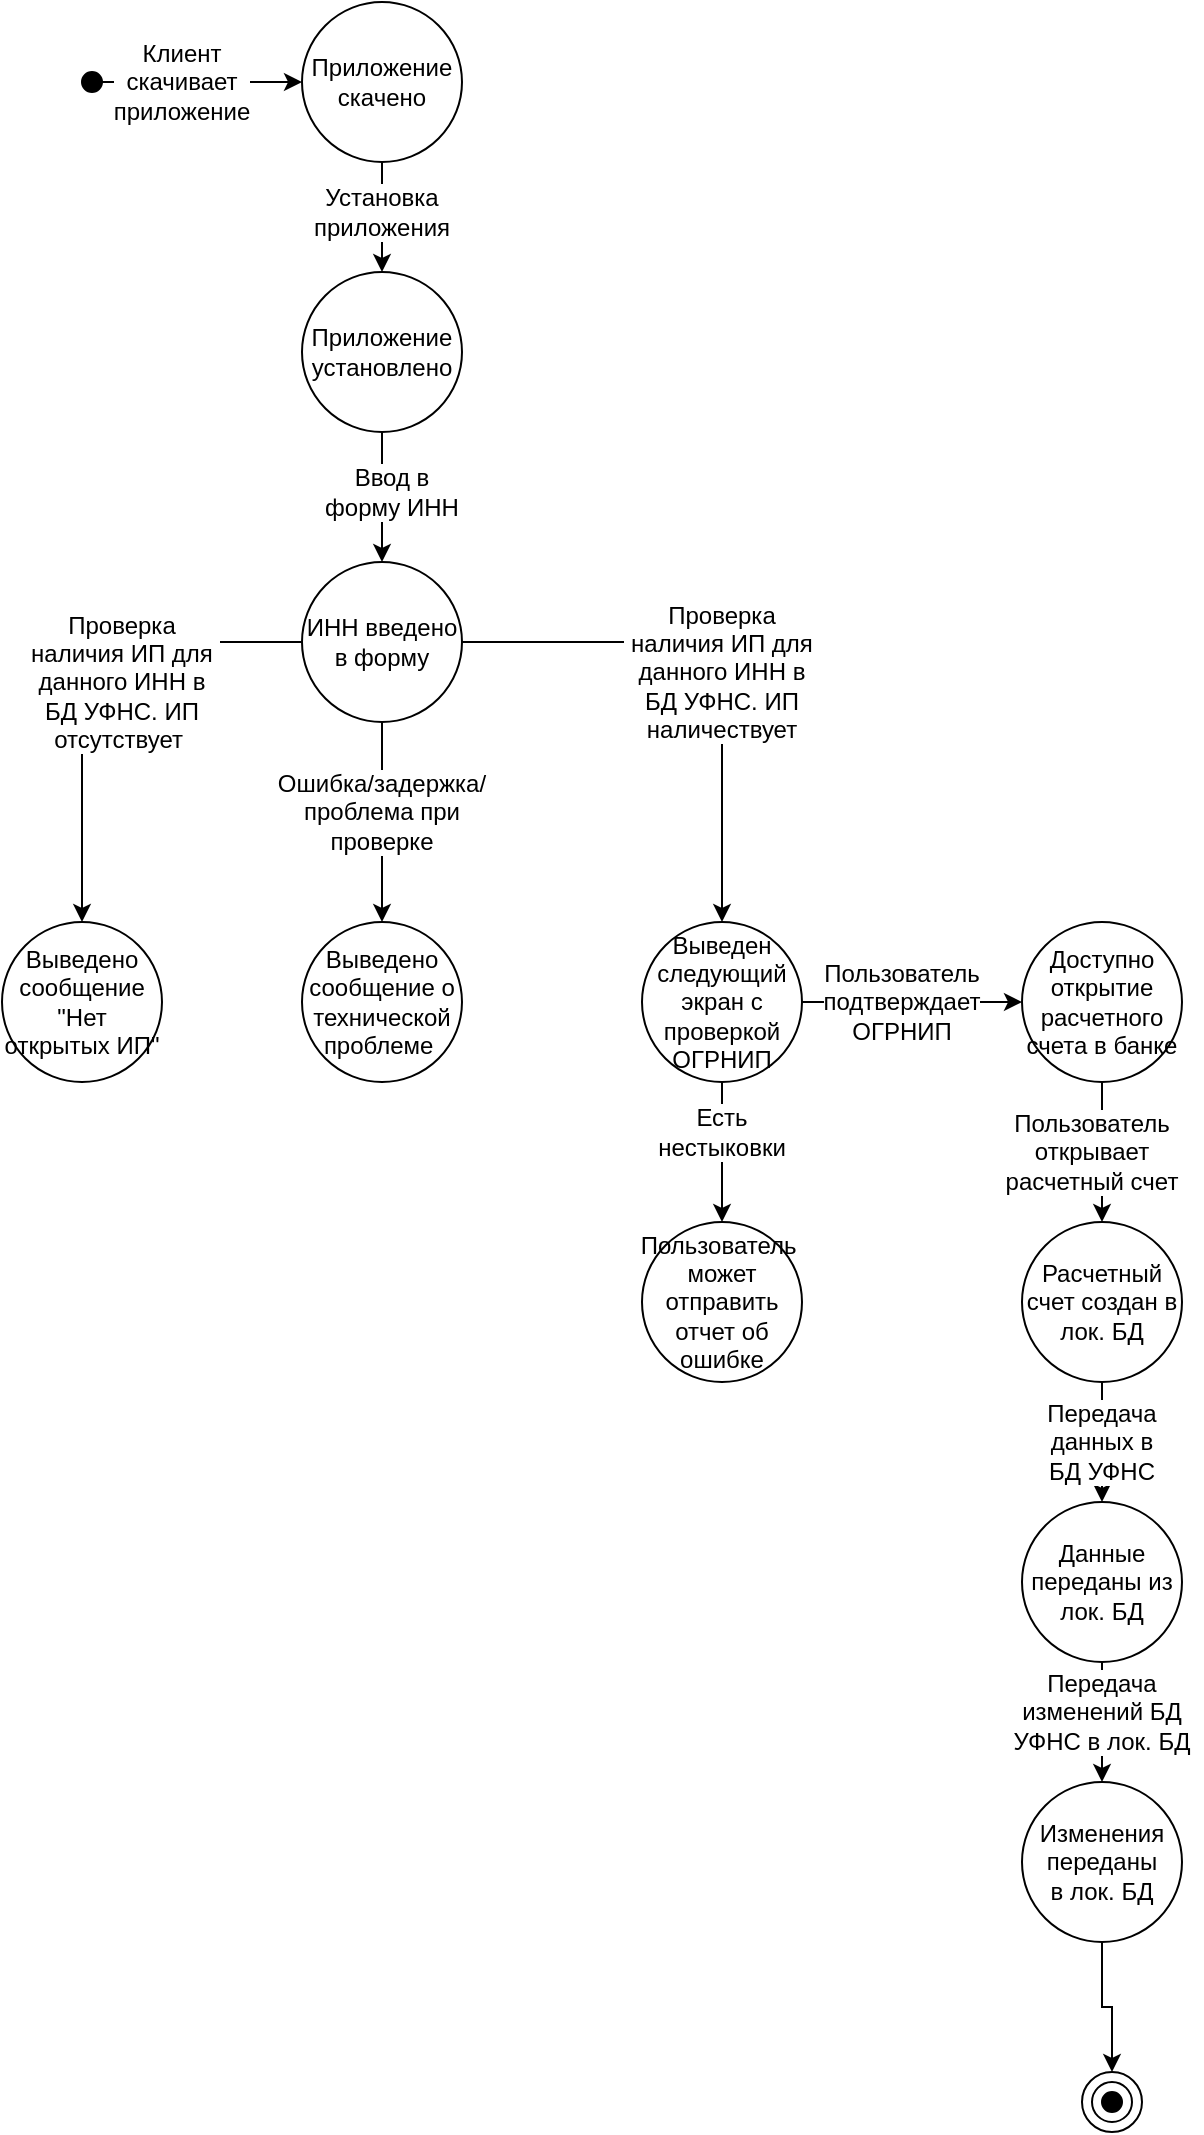 <mxfile version="21.7.5" type="device">
  <diagram id="C5RBs43oDa-KdzZeNtuy" name="Page-1">
    <mxGraphModel dx="666" dy="519" grid="1" gridSize="10" guides="1" tooltips="1" connect="1" arrows="1" fold="1" page="1" pageScale="1" pageWidth="827" pageHeight="1169" math="0" shadow="0">
      <root>
        <mxCell id="WIyWlLk6GJQsqaUBKTNV-0" />
        <mxCell id="WIyWlLk6GJQsqaUBKTNV-1" parent="WIyWlLk6GJQsqaUBKTNV-0" />
        <mxCell id="TJEl0fX2YOSDxLU1GjBX-2" value="" style="edgeStyle=orthogonalEdgeStyle;rounded=0;orthogonalLoop=1;jettySize=auto;html=1;" parent="WIyWlLk6GJQsqaUBKTNV-1" source="TJEl0fX2YOSDxLU1GjBX-0" target="TJEl0fX2YOSDxLU1GjBX-1" edge="1">
          <mxGeometry relative="1" as="geometry" />
        </mxCell>
        <mxCell id="TJEl0fX2YOSDxLU1GjBX-0" value="" style="ellipse;whiteSpace=wrap;html=1;aspect=fixed;fillColor=#000000;" parent="WIyWlLk6GJQsqaUBKTNV-1" vertex="1">
          <mxGeometry x="80" y="105" width="10" height="10" as="geometry" />
        </mxCell>
        <mxCell id="TJEl0fX2YOSDxLU1GjBX-49" value="" style="edgeStyle=orthogonalEdgeStyle;rounded=0;orthogonalLoop=1;jettySize=auto;html=1;" parent="WIyWlLk6GJQsqaUBKTNV-1" source="TJEl0fX2YOSDxLU1GjBX-1" target="TJEl0fX2YOSDxLU1GjBX-5" edge="1">
          <mxGeometry relative="1" as="geometry" />
        </mxCell>
        <mxCell id="TJEl0fX2YOSDxLU1GjBX-1" value="Приложение скачено" style="ellipse;whiteSpace=wrap;html=1;aspect=fixed;" parent="WIyWlLk6GJQsqaUBKTNV-1" vertex="1">
          <mxGeometry x="190" y="70" width="80" height="80" as="geometry" />
        </mxCell>
        <mxCell id="TJEl0fX2YOSDxLU1GjBX-3" value="Клиент скачивает приложение" style="text;html=1;strokeColor=none;fillColor=none;align=center;verticalAlign=middle;whiteSpace=wrap;rounded=0;labelBackgroundColor=default;" parent="WIyWlLk6GJQsqaUBKTNV-1" vertex="1">
          <mxGeometry x="100" y="95" width="60" height="30" as="geometry" />
        </mxCell>
        <mxCell id="TJEl0fX2YOSDxLU1GjBX-10" value="" style="edgeStyle=orthogonalEdgeStyle;rounded=0;orthogonalLoop=1;jettySize=auto;html=1;entryX=0.5;entryY=0;entryDx=0;entryDy=0;" parent="WIyWlLk6GJQsqaUBKTNV-1" source="TJEl0fX2YOSDxLU1GjBX-5" target="TJEl0fX2YOSDxLU1GjBX-63" edge="1">
          <mxGeometry relative="1" as="geometry">
            <mxPoint x="230" y="350" as="targetPoint" />
          </mxGeometry>
        </mxCell>
        <mxCell id="TJEl0fX2YOSDxLU1GjBX-5" value="Приложение установлено" style="ellipse;whiteSpace=wrap;html=1;aspect=fixed;" parent="WIyWlLk6GJQsqaUBKTNV-1" vertex="1">
          <mxGeometry x="190" y="205" width="80" height="80" as="geometry" />
        </mxCell>
        <mxCell id="TJEl0fX2YOSDxLU1GjBX-7" value="Установка приложения" style="text;html=1;strokeColor=none;fillColor=none;align=center;verticalAlign=middle;whiteSpace=wrap;rounded=0;labelBackgroundColor=default;" parent="WIyWlLk6GJQsqaUBKTNV-1" vertex="1">
          <mxGeometry x="200" y="160" width="60" height="30" as="geometry" />
        </mxCell>
        <mxCell id="TJEl0fX2YOSDxLU1GjBX-12" value="Ввод в форму ИНН" style="text;html=1;strokeColor=none;fillColor=none;align=center;verticalAlign=middle;whiteSpace=wrap;rounded=0;labelBackgroundColor=default;" parent="WIyWlLk6GJQsqaUBKTNV-1" vertex="1">
          <mxGeometry x="200" y="300" width="70" height="30" as="geometry" />
        </mxCell>
        <mxCell id="TJEl0fX2YOSDxLU1GjBX-35" value="" style="edgeStyle=orthogonalEdgeStyle;rounded=0;orthogonalLoop=1;jettySize=auto;html=1;" parent="WIyWlLk6GJQsqaUBKTNV-1" source="TJEl0fX2YOSDxLU1GjBX-31" target="TJEl0fX2YOSDxLU1GjBX-34" edge="1">
          <mxGeometry relative="1" as="geometry" />
        </mxCell>
        <mxCell id="TJEl0fX2YOSDxLU1GjBX-38" value="" style="edgeStyle=orthogonalEdgeStyle;rounded=0;orthogonalLoop=1;jettySize=auto;html=1;" parent="WIyWlLk6GJQsqaUBKTNV-1" source="TJEl0fX2YOSDxLU1GjBX-31" target="TJEl0fX2YOSDxLU1GjBX-37" edge="1">
          <mxGeometry relative="1" as="geometry" />
        </mxCell>
        <mxCell id="TJEl0fX2YOSDxLU1GjBX-31" value="Выведен следующий экран с проверкой ОГРНИП" style="ellipse;whiteSpace=wrap;html=1;aspect=fixed;" parent="WIyWlLk6GJQsqaUBKTNV-1" vertex="1">
          <mxGeometry x="360" y="530" width="80" height="80" as="geometry" />
        </mxCell>
        <mxCell id="TJEl0fX2YOSDxLU1GjBX-34" value="Пользователь&amp;nbsp; может отправить отчет об ошибке" style="ellipse;whiteSpace=wrap;html=1;aspect=fixed;" parent="WIyWlLk6GJQsqaUBKTNV-1" vertex="1">
          <mxGeometry x="360" y="680" width="80" height="80" as="geometry" />
        </mxCell>
        <mxCell id="TJEl0fX2YOSDxLU1GjBX-36" value="Есть нестыковки" style="text;html=1;strokeColor=none;fillColor=none;align=center;verticalAlign=middle;whiteSpace=wrap;rounded=0;labelBackgroundColor=default;" parent="WIyWlLk6GJQsqaUBKTNV-1" vertex="1">
          <mxGeometry x="370" y="620" width="60" height="30" as="geometry" />
        </mxCell>
        <mxCell id="TJEl0fX2YOSDxLU1GjBX-42" value="" style="edgeStyle=orthogonalEdgeStyle;rounded=0;orthogonalLoop=1;jettySize=auto;html=1;" parent="WIyWlLk6GJQsqaUBKTNV-1" source="TJEl0fX2YOSDxLU1GjBX-37" target="TJEl0fX2YOSDxLU1GjBX-41" edge="1">
          <mxGeometry relative="1" as="geometry" />
        </mxCell>
        <mxCell id="TJEl0fX2YOSDxLU1GjBX-37" value="Доступно открытие расчетного счета в банке" style="ellipse;whiteSpace=wrap;html=1;aspect=fixed;" parent="WIyWlLk6GJQsqaUBKTNV-1" vertex="1">
          <mxGeometry x="550" y="530" width="80" height="80" as="geometry" />
        </mxCell>
        <mxCell id="TJEl0fX2YOSDxLU1GjBX-40" value="Пользователь подтверждает ОГРНИП" style="text;html=1;strokeColor=none;fillColor=none;align=center;verticalAlign=middle;whiteSpace=wrap;rounded=0;labelBackgroundColor=default;" parent="WIyWlLk6GJQsqaUBKTNV-1" vertex="1">
          <mxGeometry x="460" y="555" width="60" height="30" as="geometry" />
        </mxCell>
        <mxCell id="TJEl0fX2YOSDxLU1GjBX-46" value="" style="edgeStyle=orthogonalEdgeStyle;rounded=0;orthogonalLoop=1;jettySize=auto;html=1;" parent="WIyWlLk6GJQsqaUBKTNV-1" source="TJEl0fX2YOSDxLU1GjBX-41" target="TJEl0fX2YOSDxLU1GjBX-44" edge="1">
          <mxGeometry relative="1" as="geometry" />
        </mxCell>
        <mxCell id="TJEl0fX2YOSDxLU1GjBX-41" value="Расчетный счет создан в лок. БД" style="ellipse;whiteSpace=wrap;html=1;aspect=fixed;" parent="WIyWlLk6GJQsqaUBKTNV-1" vertex="1">
          <mxGeometry x="550" y="680" width="80" height="80" as="geometry" />
        </mxCell>
        <mxCell id="TJEl0fX2YOSDxLU1GjBX-43" value="Пользователь открывает расчетный счет" style="text;html=1;strokeColor=none;fillColor=none;align=center;verticalAlign=middle;whiteSpace=wrap;rounded=0;labelBackgroundColor=default;" parent="WIyWlLk6GJQsqaUBKTNV-1" vertex="1">
          <mxGeometry x="540" y="630" width="90" height="30" as="geometry" />
        </mxCell>
        <mxCell id="TJEl0fX2YOSDxLU1GjBX-58" value="" style="edgeStyle=orthogonalEdgeStyle;rounded=0;orthogonalLoop=1;jettySize=auto;html=1;" parent="WIyWlLk6GJQsqaUBKTNV-1" source="TJEl0fX2YOSDxLU1GjBX-44" target="TJEl0fX2YOSDxLU1GjBX-57" edge="1">
          <mxGeometry relative="1" as="geometry" />
        </mxCell>
        <mxCell id="TJEl0fX2YOSDxLU1GjBX-44" value="Данные переданы из лок. БД" style="ellipse;whiteSpace=wrap;html=1;aspect=fixed;" parent="WIyWlLk6GJQsqaUBKTNV-1" vertex="1">
          <mxGeometry x="550" y="820" width="80" height="80" as="geometry" />
        </mxCell>
        <mxCell id="TJEl0fX2YOSDxLU1GjBX-45" value="Передача данных в БД УФНС" style="text;html=1;strokeColor=none;fillColor=none;align=center;verticalAlign=middle;whiteSpace=wrap;rounded=0;labelBackgroundColor=default;" parent="WIyWlLk6GJQsqaUBKTNV-1" vertex="1">
          <mxGeometry x="560" y="774.5" width="60" height="30" as="geometry" />
        </mxCell>
        <mxCell id="TJEl0fX2YOSDxLU1GjBX-54" value="" style="group" parent="WIyWlLk6GJQsqaUBKTNV-1" vertex="1" connectable="0">
          <mxGeometry x="580" y="1105" width="30" height="30" as="geometry" />
        </mxCell>
        <mxCell id="TJEl0fX2YOSDxLU1GjBX-52" value="" style="ellipse;whiteSpace=wrap;html=1;aspect=fixed;" parent="TJEl0fX2YOSDxLU1GjBX-54" vertex="1">
          <mxGeometry width="30" height="30" as="geometry" />
        </mxCell>
        <mxCell id="TJEl0fX2YOSDxLU1GjBX-51" value="" style="ellipse;whiteSpace=wrap;html=1;aspect=fixed;" parent="TJEl0fX2YOSDxLU1GjBX-54" vertex="1">
          <mxGeometry x="5" y="5" width="20" height="20" as="geometry" />
        </mxCell>
        <mxCell id="TJEl0fX2YOSDxLU1GjBX-50" value="" style="ellipse;whiteSpace=wrap;html=1;aspect=fixed;labelBackgroundColor=#000000;fillColor=#000000;" parent="TJEl0fX2YOSDxLU1GjBX-54" vertex="1">
          <mxGeometry x="10" y="10" width="10" height="10" as="geometry" />
        </mxCell>
        <mxCell id="TJEl0fX2YOSDxLU1GjBX-74" style="edgeStyle=orthogonalEdgeStyle;rounded=0;orthogonalLoop=1;jettySize=auto;html=1;entryX=0.5;entryY=0;entryDx=0;entryDy=0;" parent="WIyWlLk6GJQsqaUBKTNV-1" source="TJEl0fX2YOSDxLU1GjBX-57" target="TJEl0fX2YOSDxLU1GjBX-52" edge="1">
          <mxGeometry relative="1" as="geometry" />
        </mxCell>
        <mxCell id="TJEl0fX2YOSDxLU1GjBX-57" value="Изменения переданы&lt;br&gt;в лок. БД" style="ellipse;whiteSpace=wrap;html=1;aspect=fixed;" parent="WIyWlLk6GJQsqaUBKTNV-1" vertex="1">
          <mxGeometry x="550" y="960" width="80" height="80" as="geometry" />
        </mxCell>
        <mxCell id="TJEl0fX2YOSDxLU1GjBX-60" value="Передача изменений БД УФНС в лок. БД" style="text;html=1;strokeColor=none;fillColor=none;align=center;verticalAlign=middle;whiteSpace=wrap;rounded=0;labelBackgroundColor=default;" parent="WIyWlLk6GJQsqaUBKTNV-1" vertex="1">
          <mxGeometry x="540" y="910" width="100" height="30" as="geometry" />
        </mxCell>
        <mxCell id="TJEl0fX2YOSDxLU1GjBX-66" style="edgeStyle=orthogonalEdgeStyle;rounded=0;orthogonalLoop=1;jettySize=auto;html=1;entryX=0.5;entryY=0;entryDx=0;entryDy=0;" parent="WIyWlLk6GJQsqaUBKTNV-1" source="TJEl0fX2YOSDxLU1GjBX-63" target="TJEl0fX2YOSDxLU1GjBX-65" edge="1">
          <mxGeometry relative="1" as="geometry">
            <mxPoint x="230" y="505" as="targetPoint" />
          </mxGeometry>
        </mxCell>
        <mxCell id="TJEl0fX2YOSDxLU1GjBX-70" style="edgeStyle=orthogonalEdgeStyle;rounded=0;orthogonalLoop=1;jettySize=auto;html=1;entryX=0.5;entryY=0;entryDx=0;entryDy=0;" parent="WIyWlLk6GJQsqaUBKTNV-1" source="TJEl0fX2YOSDxLU1GjBX-63" target="TJEl0fX2YOSDxLU1GjBX-69" edge="1">
          <mxGeometry relative="1" as="geometry" />
        </mxCell>
        <mxCell id="TJEl0fX2YOSDxLU1GjBX-72" style="edgeStyle=orthogonalEdgeStyle;rounded=0;orthogonalLoop=1;jettySize=auto;html=1;entryX=0.5;entryY=0;entryDx=0;entryDy=0;" parent="WIyWlLk6GJQsqaUBKTNV-1" source="TJEl0fX2YOSDxLU1GjBX-63" target="TJEl0fX2YOSDxLU1GjBX-31" edge="1">
          <mxGeometry relative="1" as="geometry" />
        </mxCell>
        <mxCell id="TJEl0fX2YOSDxLU1GjBX-63" value="ИНН введено в форму" style="ellipse;whiteSpace=wrap;html=1;aspect=fixed;" parent="WIyWlLk6GJQsqaUBKTNV-1" vertex="1">
          <mxGeometry x="190" y="350" width="80" height="80" as="geometry" />
        </mxCell>
        <mxCell id="TJEl0fX2YOSDxLU1GjBX-65" value="Выведено сообщение о технической проблеме&amp;nbsp;" style="ellipse;whiteSpace=wrap;html=1;aspect=fixed;" parent="WIyWlLk6GJQsqaUBKTNV-1" vertex="1">
          <mxGeometry x="190" y="530" width="80" height="80" as="geometry" />
        </mxCell>
        <mxCell id="TJEl0fX2YOSDxLU1GjBX-67" value="Ошибка/задержка/проблема при проверке" style="text;html=1;strokeColor=none;fillColor=none;align=center;verticalAlign=middle;whiteSpace=wrap;rounded=0;labelBackgroundColor=default;" parent="WIyWlLk6GJQsqaUBKTNV-1" vertex="1">
          <mxGeometry x="167" y="460" width="126" height="30" as="geometry" />
        </mxCell>
        <mxCell id="TJEl0fX2YOSDxLU1GjBX-69" value="Выведено сообщение &quot;Нет открытых ИП&quot;" style="ellipse;whiteSpace=wrap;html=1;aspect=fixed;" parent="WIyWlLk6GJQsqaUBKTNV-1" vertex="1">
          <mxGeometry x="40" y="530" width="80" height="80" as="geometry" />
        </mxCell>
        <mxCell id="TJEl0fX2YOSDxLU1GjBX-71" value="Проверка наличия ИП для данного ИНН в БД УФНС. ИП отсутствует&amp;nbsp;" style="text;html=1;strokeColor=none;fillColor=none;align=center;verticalAlign=middle;whiteSpace=wrap;rounded=0;labelBackgroundColor=default;" parent="WIyWlLk6GJQsqaUBKTNV-1" vertex="1">
          <mxGeometry x="50" y="395" width="100" height="30" as="geometry" />
        </mxCell>
        <mxCell id="TJEl0fX2YOSDxLU1GjBX-73" value="Проверка наличия ИП для данного ИНН в БД УФНС. ИП наличествует" style="text;html=1;strokeColor=none;fillColor=none;align=center;verticalAlign=middle;whiteSpace=wrap;rounded=0;labelBackgroundColor=default;" parent="WIyWlLk6GJQsqaUBKTNV-1" vertex="1">
          <mxGeometry x="350" y="390" width="100" height="30" as="geometry" />
        </mxCell>
      </root>
    </mxGraphModel>
  </diagram>
</mxfile>
